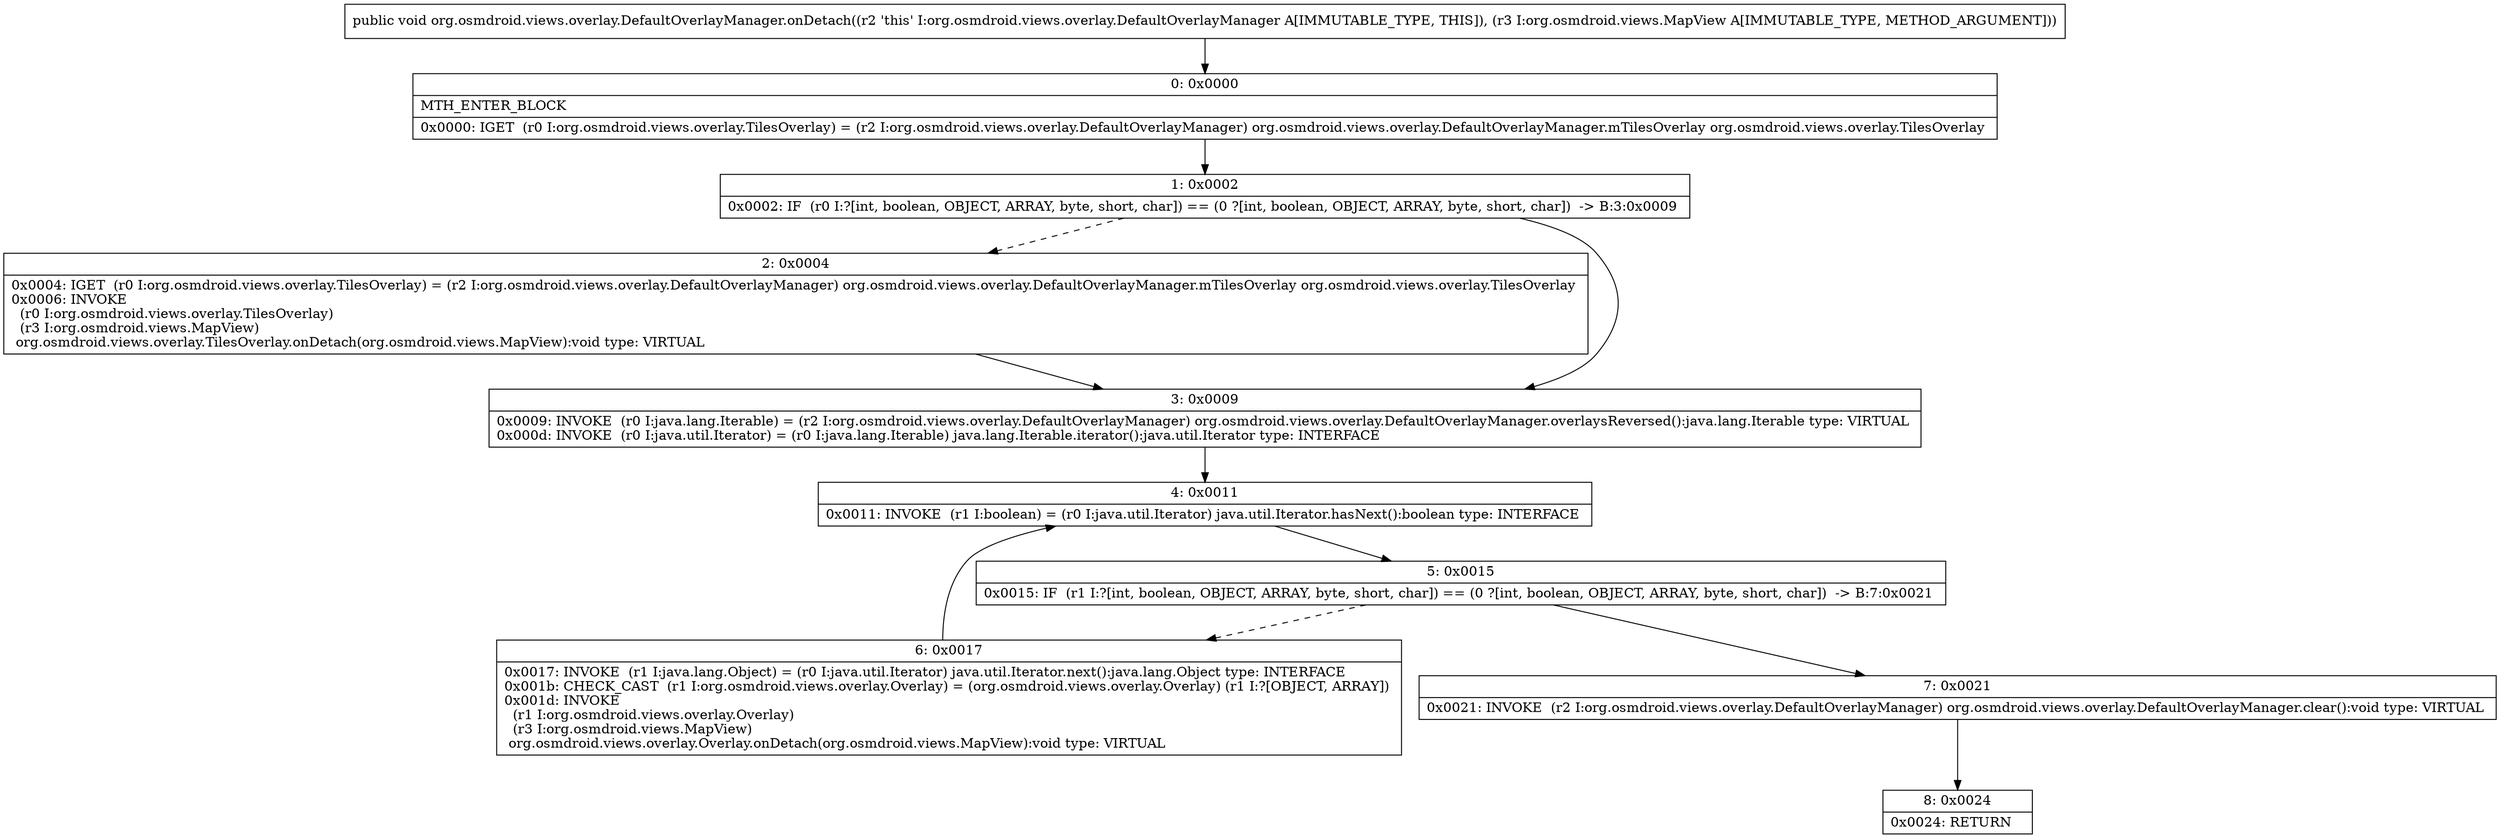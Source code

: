 digraph "CFG fororg.osmdroid.views.overlay.DefaultOverlayManager.onDetach(Lorg\/osmdroid\/views\/MapView;)V" {
Node_0 [shape=record,label="{0\:\ 0x0000|MTH_ENTER_BLOCK\l|0x0000: IGET  (r0 I:org.osmdroid.views.overlay.TilesOverlay) = (r2 I:org.osmdroid.views.overlay.DefaultOverlayManager) org.osmdroid.views.overlay.DefaultOverlayManager.mTilesOverlay org.osmdroid.views.overlay.TilesOverlay \l}"];
Node_1 [shape=record,label="{1\:\ 0x0002|0x0002: IF  (r0 I:?[int, boolean, OBJECT, ARRAY, byte, short, char]) == (0 ?[int, boolean, OBJECT, ARRAY, byte, short, char])  \-\> B:3:0x0009 \l}"];
Node_2 [shape=record,label="{2\:\ 0x0004|0x0004: IGET  (r0 I:org.osmdroid.views.overlay.TilesOverlay) = (r2 I:org.osmdroid.views.overlay.DefaultOverlayManager) org.osmdroid.views.overlay.DefaultOverlayManager.mTilesOverlay org.osmdroid.views.overlay.TilesOverlay \l0x0006: INVOKE  \l  (r0 I:org.osmdroid.views.overlay.TilesOverlay)\l  (r3 I:org.osmdroid.views.MapView)\l org.osmdroid.views.overlay.TilesOverlay.onDetach(org.osmdroid.views.MapView):void type: VIRTUAL \l}"];
Node_3 [shape=record,label="{3\:\ 0x0009|0x0009: INVOKE  (r0 I:java.lang.Iterable) = (r2 I:org.osmdroid.views.overlay.DefaultOverlayManager) org.osmdroid.views.overlay.DefaultOverlayManager.overlaysReversed():java.lang.Iterable type: VIRTUAL \l0x000d: INVOKE  (r0 I:java.util.Iterator) = (r0 I:java.lang.Iterable) java.lang.Iterable.iterator():java.util.Iterator type: INTERFACE \l}"];
Node_4 [shape=record,label="{4\:\ 0x0011|0x0011: INVOKE  (r1 I:boolean) = (r0 I:java.util.Iterator) java.util.Iterator.hasNext():boolean type: INTERFACE \l}"];
Node_5 [shape=record,label="{5\:\ 0x0015|0x0015: IF  (r1 I:?[int, boolean, OBJECT, ARRAY, byte, short, char]) == (0 ?[int, boolean, OBJECT, ARRAY, byte, short, char])  \-\> B:7:0x0021 \l}"];
Node_6 [shape=record,label="{6\:\ 0x0017|0x0017: INVOKE  (r1 I:java.lang.Object) = (r0 I:java.util.Iterator) java.util.Iterator.next():java.lang.Object type: INTERFACE \l0x001b: CHECK_CAST  (r1 I:org.osmdroid.views.overlay.Overlay) = (org.osmdroid.views.overlay.Overlay) (r1 I:?[OBJECT, ARRAY]) \l0x001d: INVOKE  \l  (r1 I:org.osmdroid.views.overlay.Overlay)\l  (r3 I:org.osmdroid.views.MapView)\l org.osmdroid.views.overlay.Overlay.onDetach(org.osmdroid.views.MapView):void type: VIRTUAL \l}"];
Node_7 [shape=record,label="{7\:\ 0x0021|0x0021: INVOKE  (r2 I:org.osmdroid.views.overlay.DefaultOverlayManager) org.osmdroid.views.overlay.DefaultOverlayManager.clear():void type: VIRTUAL \l}"];
Node_8 [shape=record,label="{8\:\ 0x0024|0x0024: RETURN   \l}"];
MethodNode[shape=record,label="{public void org.osmdroid.views.overlay.DefaultOverlayManager.onDetach((r2 'this' I:org.osmdroid.views.overlay.DefaultOverlayManager A[IMMUTABLE_TYPE, THIS]), (r3 I:org.osmdroid.views.MapView A[IMMUTABLE_TYPE, METHOD_ARGUMENT])) }"];
MethodNode -> Node_0;
Node_0 -> Node_1;
Node_1 -> Node_2[style=dashed];
Node_1 -> Node_3;
Node_2 -> Node_3;
Node_3 -> Node_4;
Node_4 -> Node_5;
Node_5 -> Node_6[style=dashed];
Node_5 -> Node_7;
Node_6 -> Node_4;
Node_7 -> Node_8;
}

